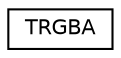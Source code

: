 digraph "Graphical Class Hierarchy"
{
 // LATEX_PDF_SIZE
  edge [fontname="Helvetica",fontsize="10",labelfontname="Helvetica",labelfontsize="10"];
  node [fontname="Helvetica",fontsize="10",shape=record];
  rankdir="LR";
  Node0 [label="TRGBA",height=0.2,width=0.4,color="black", fillcolor="white", style="filled",URL="$structTRGBA.html",tooltip=" "];
}
